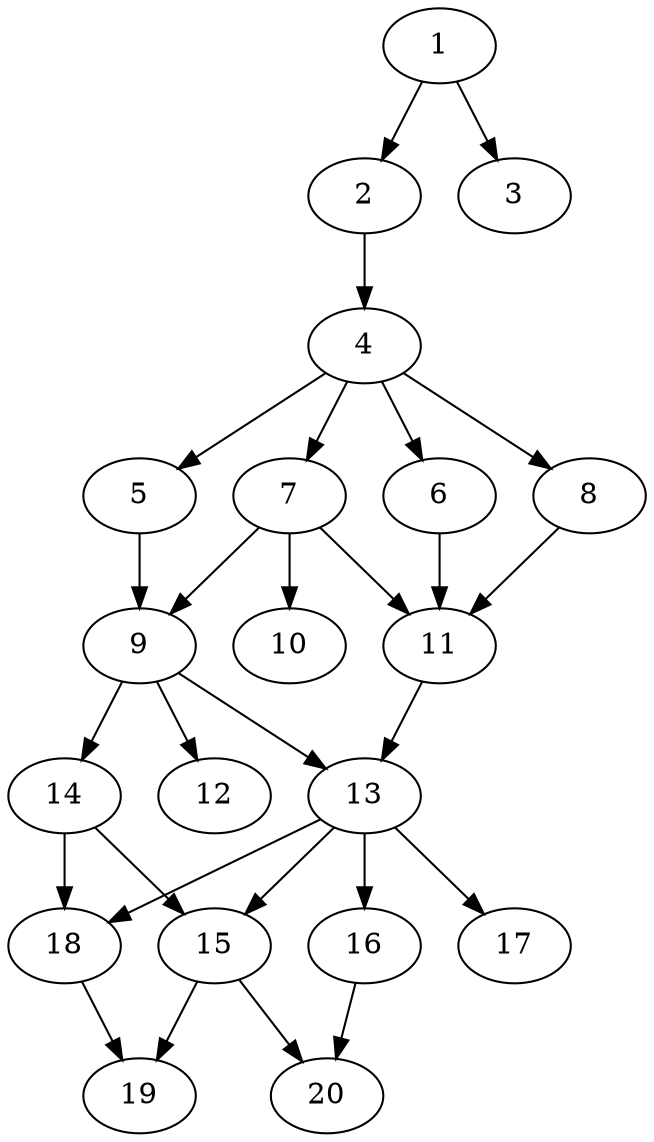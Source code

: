 // DAG automatically generated by daggen at Sat Jul 27 15:35:52 2019
// ./daggen --dot -n 20 --ccr 0.5 --fat 0.4 --regular 0.5 --density 0.6 --mindata 5242880 --maxdata 52428800 
digraph G {
  1 [size="72390656", alpha="0.16", expect_size="36195328"] 
  1 -> 2 [size ="36195328"]
  1 -> 3 [size ="36195328"]
  2 [size="81430528", alpha="0.14", expect_size="40715264"] 
  2 -> 4 [size ="40715264"]
  3 [size="42838016", alpha="0.03", expect_size="21419008"] 
  4 [size="21803008", alpha="0.04", expect_size="10901504"] 
  4 -> 5 [size ="10901504"]
  4 -> 6 [size ="10901504"]
  4 -> 7 [size ="10901504"]
  4 -> 8 [size ="10901504"]
  5 [size="67168256", alpha="0.13", expect_size="33584128"] 
  5 -> 9 [size ="33584128"]
  6 [size="59777024", alpha="0.08", expect_size="29888512"] 
  6 -> 11 [size ="29888512"]
  7 [size="96520192", alpha="0.01", expect_size="48260096"] 
  7 -> 9 [size ="48260096"]
  7 -> 10 [size ="48260096"]
  7 -> 11 [size ="48260096"]
  8 [size="24033280", alpha="0.01", expect_size="12016640"] 
  8 -> 11 [size ="12016640"]
  9 [size="47028224", alpha="0.01", expect_size="23514112"] 
  9 -> 12 [size ="23514112"]
  9 -> 13 [size ="23514112"]
  9 -> 14 [size ="23514112"]
  10 [size="11386880", alpha="0.17", expect_size="5693440"] 
  11 [size="37351424", alpha="0.09", expect_size="18675712"] 
  11 -> 13 [size ="18675712"]
  12 [size="19240960", alpha="0.12", expect_size="9620480"] 
  13 [size="85622784", alpha="0.02", expect_size="42811392"] 
  13 -> 15 [size ="42811392"]
  13 -> 16 [size ="42811392"]
  13 -> 17 [size ="42811392"]
  13 -> 18 [size ="42811392"]
  14 [size="98203648", alpha="0.18", expect_size="49101824"] 
  14 -> 15 [size ="49101824"]
  14 -> 18 [size ="49101824"]
  15 [size="21030912", alpha="0.12", expect_size="10515456"] 
  15 -> 19 [size ="10515456"]
  15 -> 20 [size ="10515456"]
  16 [size="84164608", alpha="0.17", expect_size="42082304"] 
  16 -> 20 [size ="42082304"]
  17 [size="27793408", alpha="0.18", expect_size="13896704"] 
  18 [size="33636352", alpha="0.19", expect_size="16818176"] 
  18 -> 19 [size ="16818176"]
  19 [size="40013824", alpha="0.01", expect_size="20006912"] 
  20 [size="42708992", alpha="0.18", expect_size="21354496"] 
}
